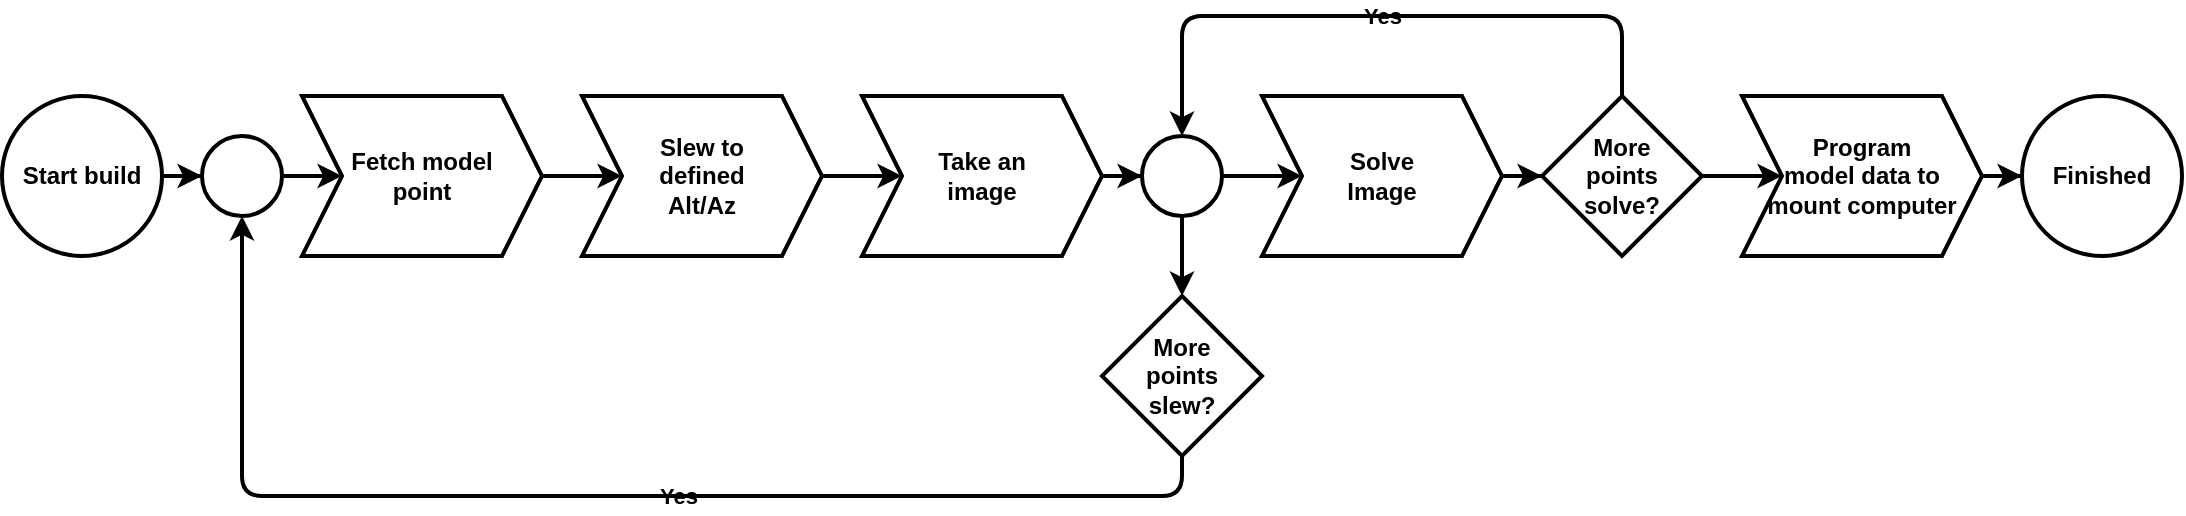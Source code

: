 <mxfile version="22.1.22" type="embed">
  <diagram id="1qgB83hkJGatlnQEhQsh" name="Page-1">
    <mxGraphModel dx="1512" dy="1004" grid="1" gridSize="10" guides="1" tooltips="1" connect="1" arrows="1" fold="1" page="1" pageScale="1" pageWidth="1169" pageHeight="827" math="0" shadow="0">
      <root>
        <mxCell id="0" />
        <mxCell id="1" parent="0" />
        <mxCell id="11" value="" style="edgeStyle=orthogonalEdgeStyle;rounded=0;orthogonalLoop=1;jettySize=auto;html=1;fontStyle=1;strokeWidth=2;labelBackgroundColor=none;fontColor=default;" parent="1" source="2" target="6" edge="1">
          <mxGeometry relative="1" as="geometry" />
        </mxCell>
        <mxCell id="2" value="Start build" style="ellipse;whiteSpace=wrap;html=1;aspect=fixed;fontStyle=1;strokeWidth=2;labelBackgroundColor=none;" parent="1" vertex="1">
          <mxGeometry x="40" y="200" width="80" height="80" as="geometry" />
        </mxCell>
        <mxCell id="9" value="" style="edgeStyle=orthogonalEdgeStyle;rounded=0;orthogonalLoop=1;jettySize=auto;html=1;fontStyle=1;strokeWidth=2;labelBackgroundColor=none;fontColor=default;" parent="1" source="3" target="4" edge="1">
          <mxGeometry relative="1" as="geometry" />
        </mxCell>
        <mxCell id="3" value="Slew to &lt;br&gt;defined&lt;br&gt;Alt/Az" style="shape=step;perimeter=stepPerimeter;whiteSpace=wrap;html=1;fixedSize=1;fontStyle=1;strokeWidth=2;labelBackgroundColor=none;" parent="1" vertex="1">
          <mxGeometry x="330" y="200" width="120" height="80" as="geometry" />
        </mxCell>
        <mxCell id="21" value="" style="edgeStyle=orthogonalEdgeStyle;rounded=0;orthogonalLoop=1;jettySize=auto;html=1;fontStyle=1;strokeWidth=2;labelBackgroundColor=none;fontColor=default;" parent="1" source="4" target="19" edge="1">
          <mxGeometry relative="1" as="geometry" />
        </mxCell>
        <mxCell id="4" value="Take an &lt;br&gt;image" style="shape=step;perimeter=stepPerimeter;whiteSpace=wrap;html=1;fixedSize=1;fontStyle=1;strokeWidth=2;labelBackgroundColor=none;" parent="1" vertex="1">
          <mxGeometry x="470" y="200" width="120" height="80" as="geometry" />
        </mxCell>
        <mxCell id="5" value="More&lt;br&gt;points&lt;br&gt;slew?" style="rhombus;whiteSpace=wrap;html=1;fontStyle=1;strokeWidth=2;labelBackgroundColor=none;" parent="1" vertex="1">
          <mxGeometry x="590" y="300" width="80" height="80" as="geometry" />
        </mxCell>
        <mxCell id="10" value="" style="edgeStyle=orthogonalEdgeStyle;rounded=0;orthogonalLoop=1;jettySize=auto;html=1;fontStyle=1;strokeWidth=2;labelBackgroundColor=none;fontColor=default;" parent="1" source="6" target="7" edge="1">
          <mxGeometry relative="1" as="geometry" />
        </mxCell>
        <mxCell id="6" value="" style="ellipse;whiteSpace=wrap;html=1;aspect=fixed;fontStyle=1;strokeWidth=2;labelBackgroundColor=none;" parent="1" vertex="1">
          <mxGeometry x="140" y="220" width="40" height="40" as="geometry" />
        </mxCell>
        <mxCell id="8" value="" style="edgeStyle=orthogonalEdgeStyle;rounded=0;orthogonalLoop=1;jettySize=auto;html=1;fontStyle=1;strokeWidth=2;labelBackgroundColor=none;fontColor=default;" parent="1" source="7" target="3" edge="1">
          <mxGeometry relative="1" as="geometry" />
        </mxCell>
        <mxCell id="7" value="&lt;span&gt;Fetch model&lt;/span&gt;&lt;br&gt;&lt;span&gt;point&lt;/span&gt;" style="shape=step;perimeter=stepPerimeter;whiteSpace=wrap;html=1;fixedSize=1;fontStyle=1;strokeWidth=2;labelBackgroundColor=none;" parent="1" vertex="1">
          <mxGeometry x="190" y="200" width="120" height="80" as="geometry" />
        </mxCell>
        <mxCell id="13" value="" style="endArrow=classic;html=1;exitX=0.5;exitY=1;exitDx=0;exitDy=0;entryX=0.5;entryY=1;entryDx=0;entryDy=0;fontStyle=1;strokeWidth=2;labelBackgroundColor=none;fontColor=default;" parent="1" source="5" target="6" edge="1">
          <mxGeometry width="50" height="50" relative="1" as="geometry">
            <mxPoint x="500" y="400" as="sourcePoint" />
            <mxPoint x="550" y="350" as="targetPoint" />
            <Array as="points">
              <mxPoint x="630" y="400" />
              <mxPoint x="160" y="400" />
            </Array>
          </mxGeometry>
        </mxCell>
        <mxCell id="14" value="Yes" style="edgeLabel;html=1;align=center;verticalAlign=middle;resizable=0;points=[];fontStyle=1;labelBackgroundColor=none;" parent="13" vertex="1" connectable="0">
          <mxGeometry x="-0.929" relative="1" as="geometry">
            <mxPoint x="-250" as="offset" />
          </mxGeometry>
        </mxCell>
        <mxCell id="25" value="" style="edgeStyle=orthogonalEdgeStyle;rounded=0;orthogonalLoop=1;jettySize=auto;html=1;fontStyle=1;strokeWidth=2;labelBackgroundColor=none;fontColor=default;" parent="1" source="16" target="23" edge="1">
          <mxGeometry relative="1" as="geometry" />
        </mxCell>
        <mxCell id="16" value="Solve&lt;br&gt;Image" style="shape=step;perimeter=stepPerimeter;whiteSpace=wrap;html=1;fixedSize=1;fontStyle=1;strokeWidth=2;labelBackgroundColor=none;" parent="1" vertex="1">
          <mxGeometry x="670" y="200" width="120" height="80" as="geometry" />
        </mxCell>
        <mxCell id="20" value="" style="edgeStyle=orthogonalEdgeStyle;rounded=0;orthogonalLoop=1;jettySize=auto;html=1;fontStyle=1;strokeWidth=2;labelBackgroundColor=none;fontColor=default;" parent="1" source="19" target="5" edge="1">
          <mxGeometry relative="1" as="geometry" />
        </mxCell>
        <mxCell id="22" value="" style="edgeStyle=orthogonalEdgeStyle;rounded=0;orthogonalLoop=1;jettySize=auto;html=1;fontStyle=1;strokeWidth=2;labelBackgroundColor=none;fontColor=default;" parent="1" source="19" target="16" edge="1">
          <mxGeometry relative="1" as="geometry" />
        </mxCell>
        <mxCell id="19" value="" style="ellipse;whiteSpace=wrap;html=1;aspect=fixed;fontStyle=1;strokeWidth=2;labelBackgroundColor=none;" parent="1" vertex="1">
          <mxGeometry x="610" y="220" width="40" height="40" as="geometry" />
        </mxCell>
        <mxCell id="28" value="" style="edgeStyle=orthogonalEdgeStyle;rounded=0;orthogonalLoop=1;jettySize=auto;html=1;fontStyle=1;strokeWidth=2;labelBackgroundColor=none;fontColor=default;" parent="1" source="23" target="26" edge="1">
          <mxGeometry relative="1" as="geometry" />
        </mxCell>
        <mxCell id="23" value="More&lt;br&gt;points&lt;br&gt;solve?" style="rhombus;whiteSpace=wrap;html=1;fontStyle=1;strokeWidth=2;labelBackgroundColor=none;" parent="1" vertex="1">
          <mxGeometry x="810" y="200" width="80" height="80" as="geometry" />
        </mxCell>
        <mxCell id="24" value="Yes" style="endArrow=classic;html=1;exitX=0.5;exitY=0;exitDx=0;exitDy=0;entryX=0.5;entryY=0;entryDx=0;entryDy=0;fontStyle=1;strokeWidth=2;labelBackgroundColor=none;fontColor=default;" parent="1" source="23" target="19" edge="1">
          <mxGeometry width="50" height="50" relative="1" as="geometry">
            <mxPoint x="410" y="390" as="sourcePoint" />
            <mxPoint x="460" y="340" as="targetPoint" />
            <Array as="points">
              <mxPoint x="850" y="160" />
              <mxPoint x="630" y="160" />
            </Array>
          </mxGeometry>
        </mxCell>
        <mxCell id="29" value="" style="edgeStyle=orthogonalEdgeStyle;rounded=0;orthogonalLoop=1;jettySize=auto;html=1;fontStyle=1;strokeWidth=2;labelBackgroundColor=none;fontColor=default;" parent="1" source="26" target="27" edge="1">
          <mxGeometry relative="1" as="geometry" />
        </mxCell>
        <mxCell id="26" value="Program&lt;br&gt;model data to&lt;br&gt;mount computer" style="shape=step;perimeter=stepPerimeter;whiteSpace=wrap;html=1;fixedSize=1;fontStyle=1;strokeWidth=2;labelBackgroundColor=none;" parent="1" vertex="1">
          <mxGeometry x="910" y="200" width="120" height="80" as="geometry" />
        </mxCell>
        <mxCell id="27" value="Finished" style="ellipse;whiteSpace=wrap;html=1;aspect=fixed;fontStyle=1;strokeWidth=2;labelBackgroundColor=none;" parent="1" vertex="1">
          <mxGeometry x="1050" y="200" width="80" height="80" as="geometry" />
        </mxCell>
      </root>
    </mxGraphModel>
  </diagram>
</mxfile>

